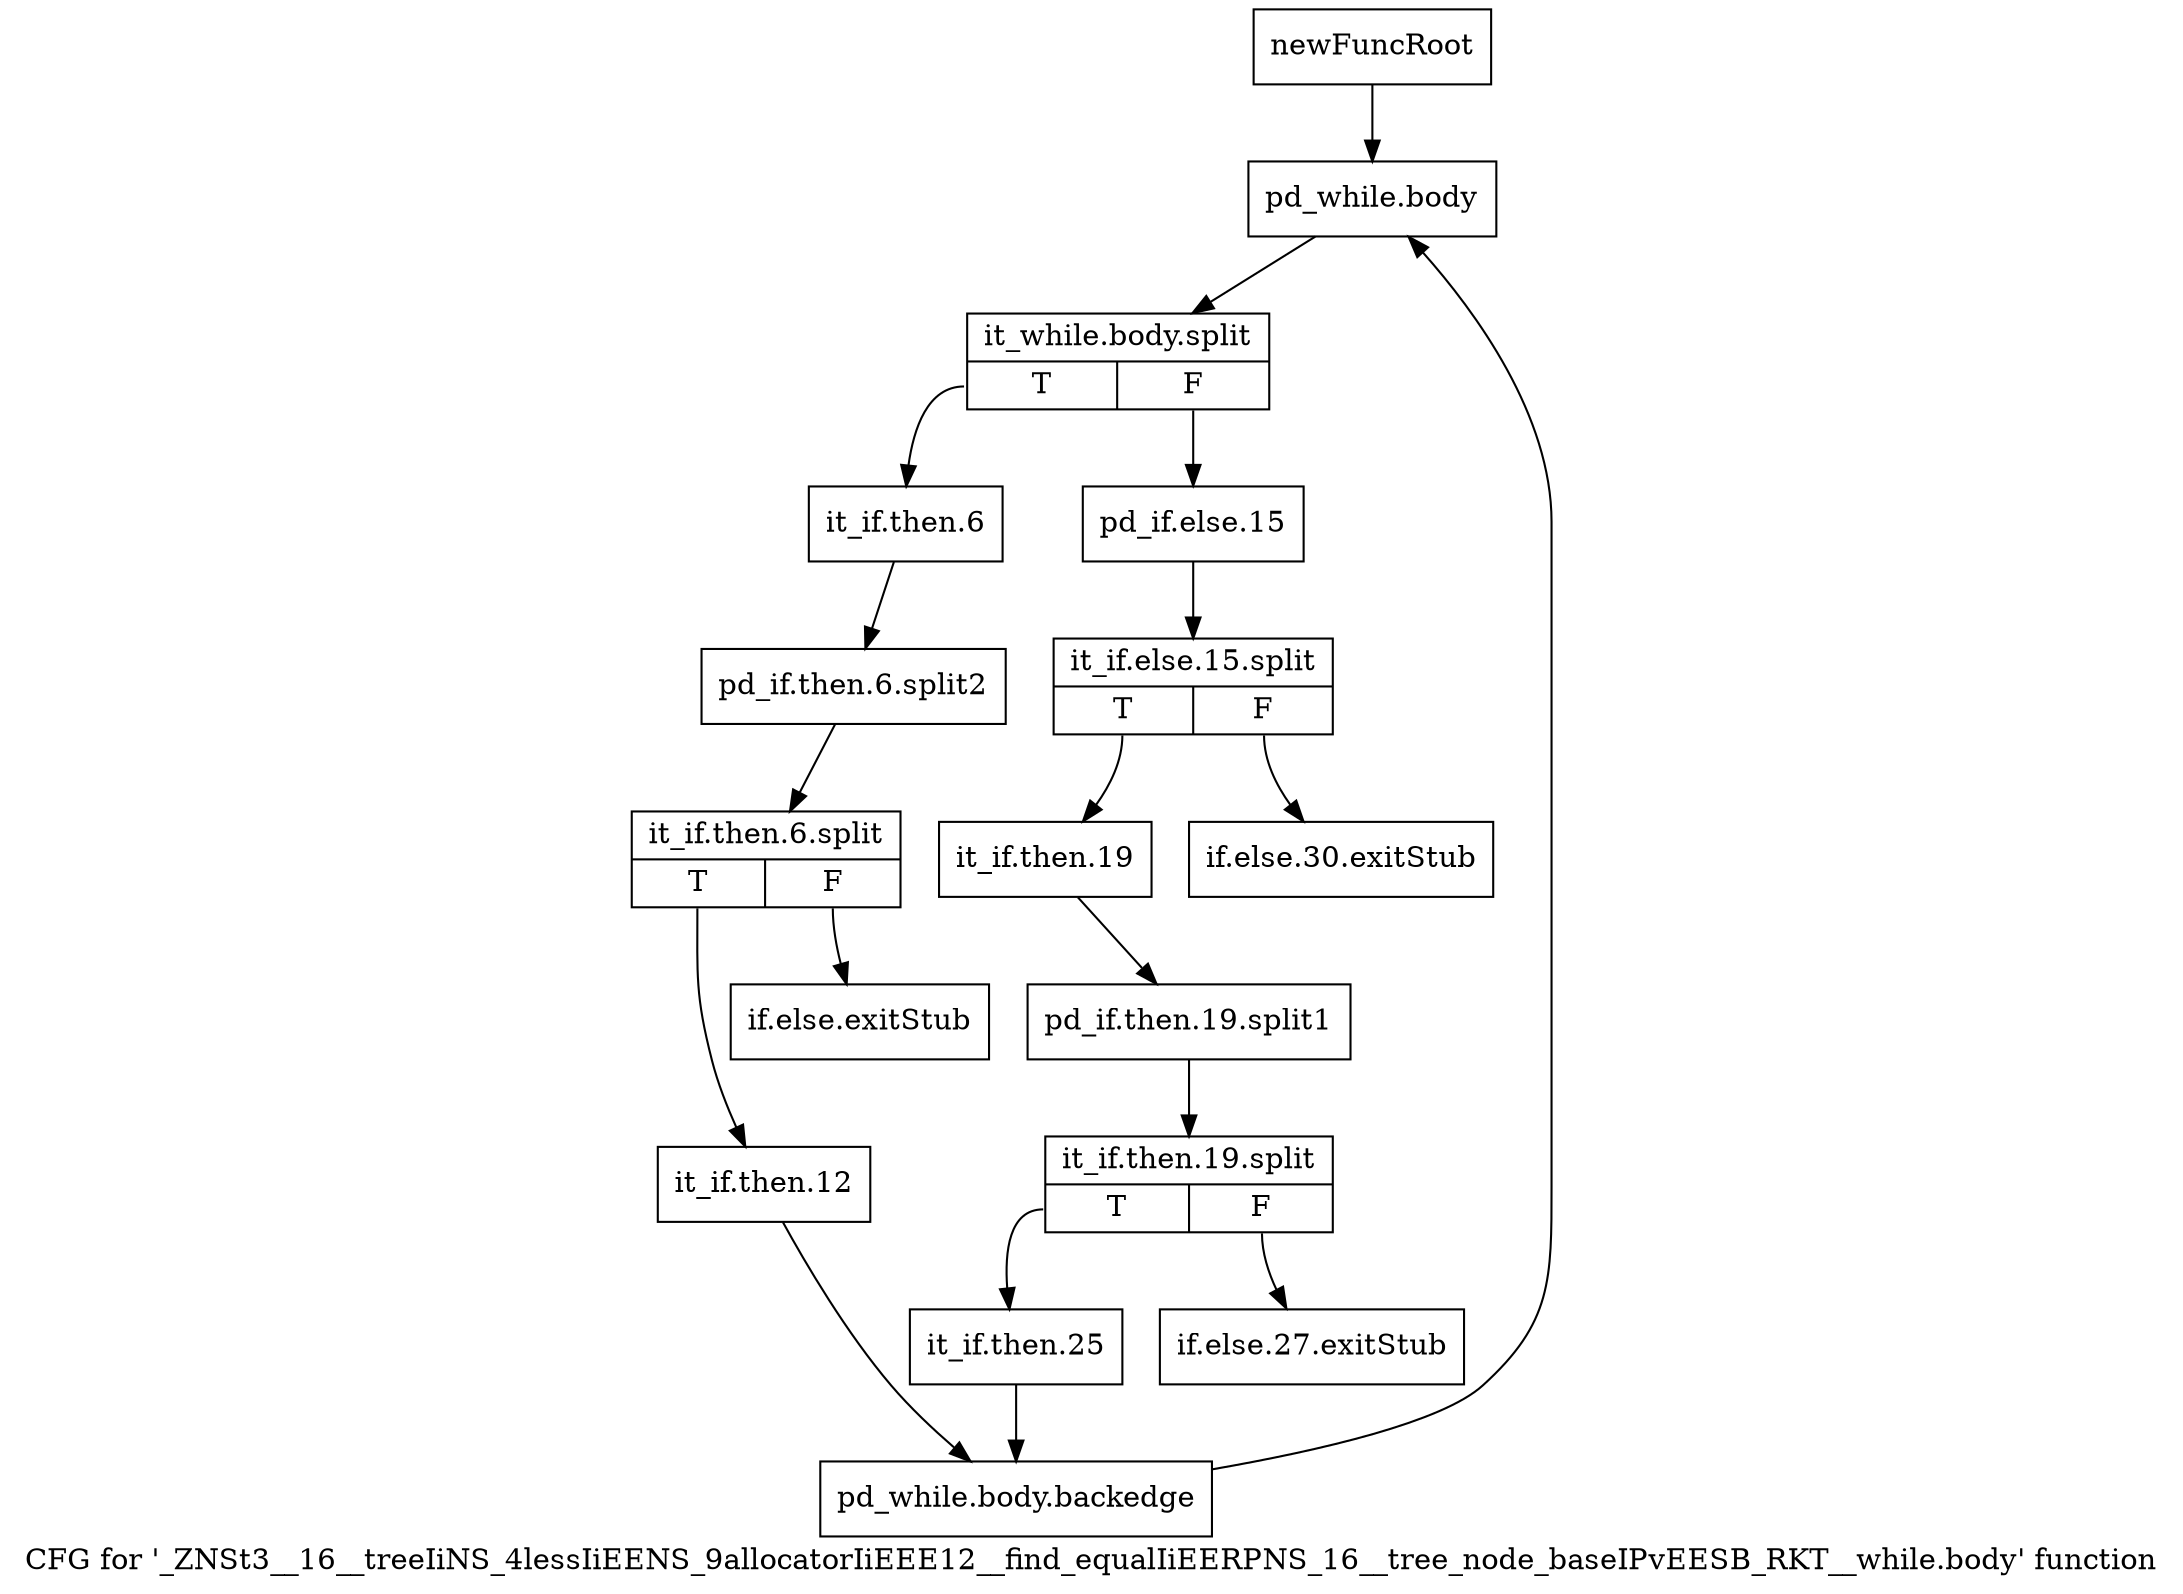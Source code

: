 digraph "CFG for '_ZNSt3__16__treeIiNS_4lessIiEENS_9allocatorIiEEE12__find_equalIiEERPNS_16__tree_node_baseIPvEESB_RKT__while.body' function" {
	label="CFG for '_ZNSt3__16__treeIiNS_4lessIiEENS_9allocatorIiEEE12__find_equalIiEERPNS_16__tree_node_baseIPvEESB_RKT__while.body' function";

	Node0x8f493e0 [shape=record,label="{newFuncRoot}"];
	Node0x8f493e0 -> Node0x8f49520;
	Node0x8f49430 [shape=record,label="{if.else.30.exitStub}"];
	Node0x8f49480 [shape=record,label="{if.else.27.exitStub}"];
	Node0x8f494d0 [shape=record,label="{if.else.exitStub}"];
	Node0x8f49520 [shape=record,label="{pd_while.body}"];
	Node0x8f49520 -> Node0xc5b3330;
	Node0xc5b3330 [shape=record,label="{it_while.body.split|{<s0>T|<s1>F}}"];
	Node0xc5b3330:s0 -> Node0x8f49660;
	Node0xc5b3330:s1 -> Node0x8f49570;
	Node0x8f49570 [shape=record,label="{pd_if.else.15}"];
	Node0x8f49570 -> Node0xc5b3290;
	Node0xc5b3290 [shape=record,label="{it_if.else.15.split|{<s0>T|<s1>F}}"];
	Node0xc5b3290:s0 -> Node0x8f495c0;
	Node0xc5b3290:s1 -> Node0x8f49430;
	Node0x8f495c0 [shape=record,label="{it_if.then.19}"];
	Node0x8f495c0 -> Node0xc556770;
	Node0xc556770 [shape=record,label="{pd_if.then.19.split1}"];
	Node0xc556770 -> Node0xc5b4160;
	Node0xc5b4160 [shape=record,label="{it_if.then.19.split|{<s0>T|<s1>F}}"];
	Node0xc5b4160:s0 -> Node0x8f49610;
	Node0xc5b4160:s1 -> Node0x8f49480;
	Node0x8f49610 [shape=record,label="{it_if.then.25}"];
	Node0x8f49610 -> Node0x8f49700;
	Node0x8f49660 [shape=record,label="{it_if.then.6}"];
	Node0x8f49660 -> Node0xc5b31d0;
	Node0xc5b31d0 [shape=record,label="{pd_if.then.6.split2}"];
	Node0xc5b31d0 -> Node0xc5b33c0;
	Node0xc5b33c0 [shape=record,label="{it_if.then.6.split|{<s0>T|<s1>F}}"];
	Node0xc5b33c0:s0 -> Node0x8f496b0;
	Node0xc5b33c0:s1 -> Node0x8f494d0;
	Node0x8f496b0 [shape=record,label="{it_if.then.12}"];
	Node0x8f496b0 -> Node0x8f49700;
	Node0x8f49700 [shape=record,label="{pd_while.body.backedge}"];
	Node0x8f49700 -> Node0x8f49520;
}
